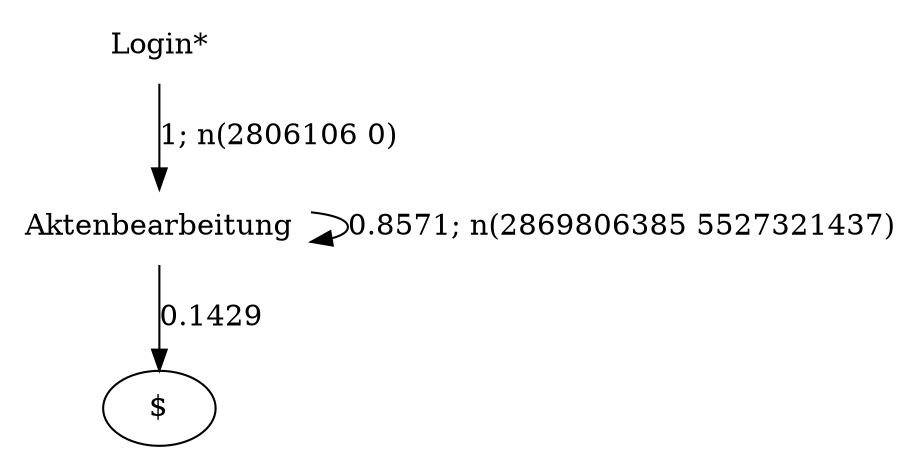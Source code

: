 digraph G {"Login*" [label="Login*",shape=none];"Aktenbearbeitung" [label="Aktenbearbeitung",shape=none];"Login*"->"Aktenbearbeitung" [style=solid,label="1; n(2806106 0)"];"Aktenbearbeitung"->"Aktenbearbeitung" [style=solid,label="0.8571; n(2869806385 5527321437)"];"Aktenbearbeitung"->"$" [style=solid,label="0.1429"];}
